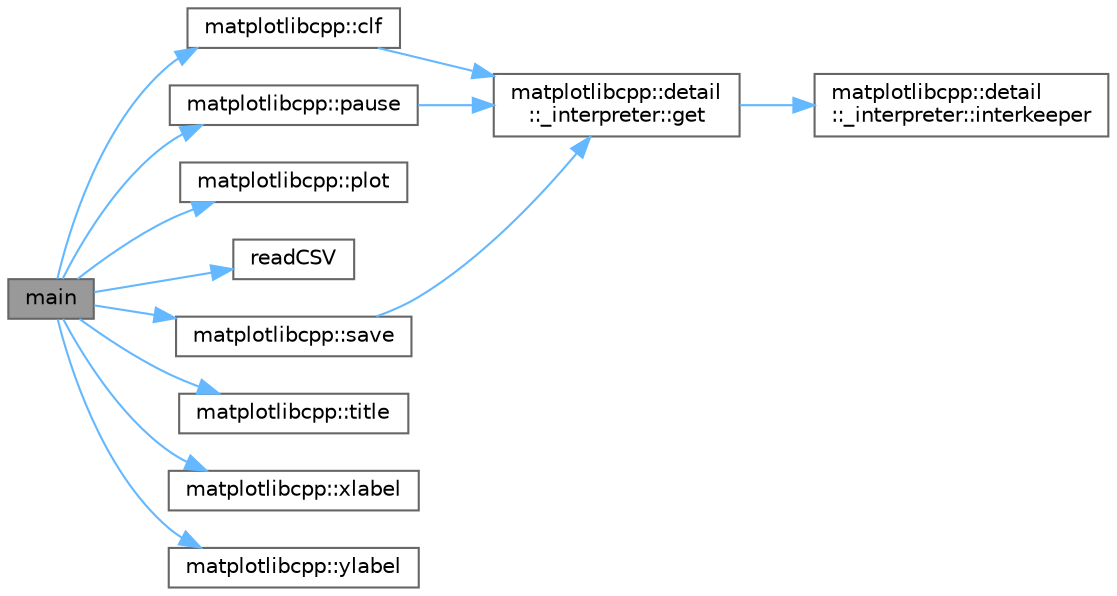 digraph "main"
{
 // LATEX_PDF_SIZE
  bgcolor="transparent";
  edge [fontname=Helvetica,fontsize=10,labelfontname=Helvetica,labelfontsize=10];
  node [fontname=Helvetica,fontsize=10,shape=box,height=0.2,width=0.4];
  rankdir="LR";
  Node1 [id="Node000001",label="main",height=0.2,width=0.4,color="gray40", fillcolor="grey60", style="filled", fontcolor="black",tooltip=" "];
  Node1 -> Node2 [id="edge1_Node000001_Node000002",color="steelblue1",style="solid",tooltip=" "];
  Node2 [id="Node000002",label="matplotlibcpp::clf",height=0.2,width=0.4,color="grey40", fillcolor="white", style="filled",URL="$namespacematplotlibcpp.html#adea4113b0ff7f393e18f1a99eb7e1718",tooltip=" "];
  Node2 -> Node3 [id="edge2_Node000002_Node000003",color="steelblue1",style="solid",tooltip=" "];
  Node3 [id="Node000003",label="matplotlibcpp::detail\l::_interpreter::get",height=0.2,width=0.4,color="grey40", fillcolor="white", style="filled",URL="$structmatplotlibcpp_1_1detail_1_1__interpreter.html#a46fa5e29f74065df085dd3a808fa4dc4",tooltip=" "];
  Node3 -> Node4 [id="edge3_Node000003_Node000004",color="steelblue1",style="solid",tooltip=" "];
  Node4 [id="Node000004",label="matplotlibcpp::detail\l::_interpreter::interkeeper",height=0.2,width=0.4,color="grey40", fillcolor="white", style="filled",URL="$structmatplotlibcpp_1_1detail_1_1__interpreter.html#a32cb66eeebd22a4b8477aa682163ec2b",tooltip=" "];
  Node1 -> Node5 [id="edge4_Node000001_Node000005",color="steelblue1",style="solid",tooltip=" "];
  Node5 [id="Node000005",label="matplotlibcpp::pause",height=0.2,width=0.4,color="grey40", fillcolor="white", style="filled",URL="$namespacematplotlibcpp.html#aa5bc4092c9e2acbb2c6ec4efd024cf2f",tooltip=" "];
  Node5 -> Node3 [id="edge5_Node000005_Node000003",color="steelblue1",style="solid",tooltip=" "];
  Node1 -> Node6 [id="edge6_Node000001_Node000006",color="steelblue1",style="solid",tooltip=" "];
  Node6 [id="Node000006",label="matplotlibcpp::plot",height=0.2,width=0.4,color="grey40", fillcolor="white", style="filled",URL="$namespacematplotlibcpp.html#a90ba2143110bba254f163102a6ab450b",tooltip=" "];
  Node1 -> Node7 [id="edge7_Node000001_Node000007",color="steelblue1",style="solid",tooltip=" "];
  Node7 [id="Node000007",label="readCSV",height=0.2,width=0.4,color="grey40", fillcolor="white", style="filled",URL="$visualize_8cpp.html#a2d81df3cbc737873e2a1962a9d819e78",tooltip=" "];
  Node1 -> Node8 [id="edge8_Node000001_Node000008",color="steelblue1",style="solid",tooltip=" "];
  Node8 [id="Node000008",label="matplotlibcpp::save",height=0.2,width=0.4,color="grey40", fillcolor="white", style="filled",URL="$namespacematplotlibcpp.html#ad0a8762f877a67f0253b1cb316ca55bc",tooltip=" "];
  Node8 -> Node3 [id="edge9_Node000008_Node000003",color="steelblue1",style="solid",tooltip=" "];
  Node1 -> Node9 [id="edge10_Node000001_Node000009",color="steelblue1",style="solid",tooltip=" "];
  Node9 [id="Node000009",label="matplotlibcpp::title",height=0.2,width=0.4,color="grey40", fillcolor="white", style="filled",URL="$namespacematplotlibcpp.html#a6de552522cdfa4d42e1ab11364f34a18",tooltip=" "];
  Node1 -> Node10 [id="edge11_Node000001_Node000010",color="steelblue1",style="solid",tooltip=" "];
  Node10 [id="Node000010",label="matplotlibcpp::xlabel",height=0.2,width=0.4,color="grey40", fillcolor="white", style="filled",URL="$namespacematplotlibcpp.html#a93e96cce1779c757a9ac754639c80878",tooltip=" "];
  Node1 -> Node11 [id="edge12_Node000001_Node000011",color="steelblue1",style="solid",tooltip=" "];
  Node11 [id="Node000011",label="matplotlibcpp::ylabel",height=0.2,width=0.4,color="grey40", fillcolor="white", style="filled",URL="$namespacematplotlibcpp.html#adaa29542f05e1acb0850b7e4619a9359",tooltip=" "];
}
